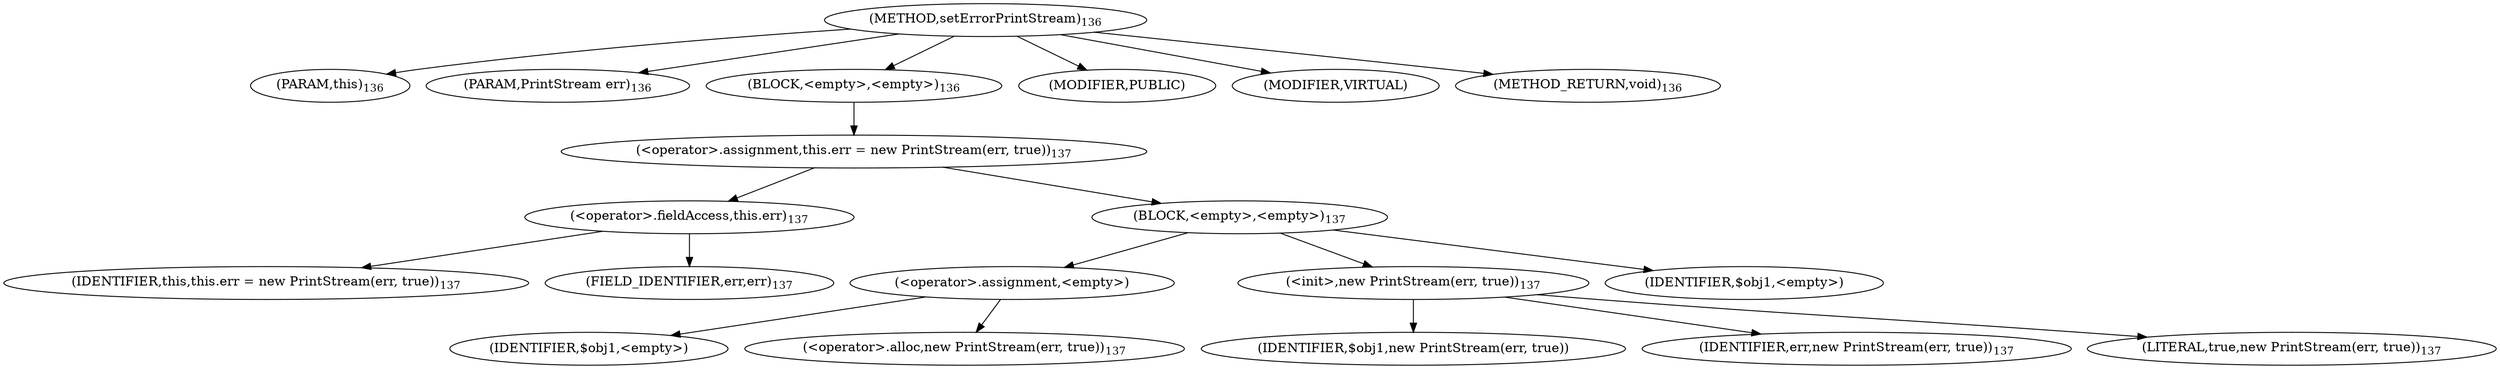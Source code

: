 digraph "setErrorPrintStream" {  
"124" [label = <(METHOD,setErrorPrintStream)<SUB>136</SUB>> ]
"8" [label = <(PARAM,this)<SUB>136</SUB>> ]
"125" [label = <(PARAM,PrintStream err)<SUB>136</SUB>> ]
"126" [label = <(BLOCK,&lt;empty&gt;,&lt;empty&gt;)<SUB>136</SUB>> ]
"127" [label = <(&lt;operator&gt;.assignment,this.err = new PrintStream(err, true))<SUB>137</SUB>> ]
"128" [label = <(&lt;operator&gt;.fieldAccess,this.err)<SUB>137</SUB>> ]
"7" [label = <(IDENTIFIER,this,this.err = new PrintStream(err, true))<SUB>137</SUB>> ]
"129" [label = <(FIELD_IDENTIFIER,err,err)<SUB>137</SUB>> ]
"130" [label = <(BLOCK,&lt;empty&gt;,&lt;empty&gt;)<SUB>137</SUB>> ]
"131" [label = <(&lt;operator&gt;.assignment,&lt;empty&gt;)> ]
"132" [label = <(IDENTIFIER,$obj1,&lt;empty&gt;)> ]
"133" [label = <(&lt;operator&gt;.alloc,new PrintStream(err, true))<SUB>137</SUB>> ]
"134" [label = <(&lt;init&gt;,new PrintStream(err, true))<SUB>137</SUB>> ]
"135" [label = <(IDENTIFIER,$obj1,new PrintStream(err, true))> ]
"136" [label = <(IDENTIFIER,err,new PrintStream(err, true))<SUB>137</SUB>> ]
"137" [label = <(LITERAL,true,new PrintStream(err, true))<SUB>137</SUB>> ]
"138" [label = <(IDENTIFIER,$obj1,&lt;empty&gt;)> ]
"139" [label = <(MODIFIER,PUBLIC)> ]
"140" [label = <(MODIFIER,VIRTUAL)> ]
"141" [label = <(METHOD_RETURN,void)<SUB>136</SUB>> ]
  "124" -> "8" 
  "124" -> "125" 
  "124" -> "126" 
  "124" -> "139" 
  "124" -> "140" 
  "124" -> "141" 
  "126" -> "127" 
  "127" -> "128" 
  "127" -> "130" 
  "128" -> "7" 
  "128" -> "129" 
  "130" -> "131" 
  "130" -> "134" 
  "130" -> "138" 
  "131" -> "132" 
  "131" -> "133" 
  "134" -> "135" 
  "134" -> "136" 
  "134" -> "137" 
}
